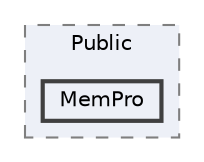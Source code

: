 digraph "MemPro"
{
 // INTERACTIVE_SVG=YES
 // LATEX_PDF_SIZE
  bgcolor="transparent";
  edge [fontname=Helvetica,fontsize=10,labelfontname=Helvetica,labelfontsize=10];
  node [fontname=Helvetica,fontsize=10,shape=box,height=0.2,width=0.4];
  compound=true
  subgraph clusterdir_ba49309ee78fabe0452662bc1a7ef37d {
    graph [ bgcolor="#edf0f7", pencolor="grey50", label="Public", fontname=Helvetica,fontsize=10 style="filled,dashed", URL="dir_ba49309ee78fabe0452662bc1a7ef37d.html",tooltip=""]
  dir_6b902dfa2c00f2ce4903655e57a1ccac [label="MemPro", fillcolor="#edf0f7", color="grey25", style="filled,bold", URL="dir_6b902dfa2c00f2ce4903655e57a1ccac.html",tooltip=""];
  }
}
